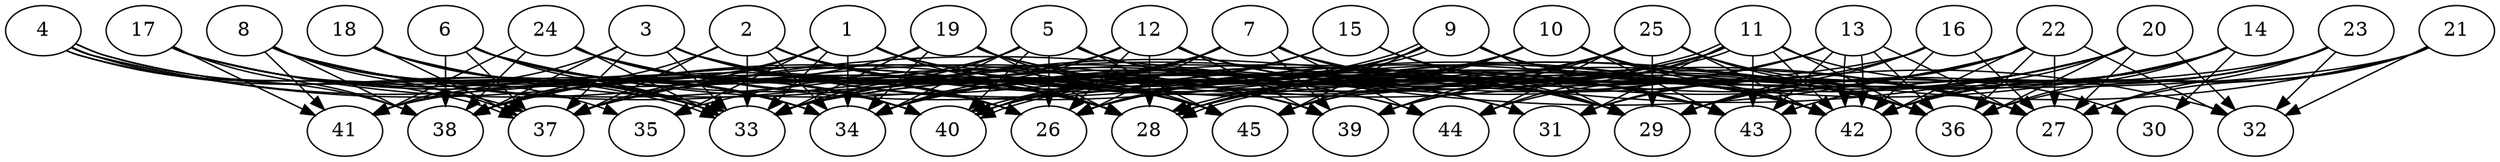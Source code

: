 // DAG automatically generated by daggen at Thu Oct  3 14:07:24 2019
// ./daggen --dot -n 45 --ccr 0.4 --fat 0.9 --regular 0.7 --density 0.7 --mindata 5242880 --maxdata 52428800 
digraph G {
  1 [size="71470080", alpha="0.14", expect_size="28588032"] 
  1 -> 28 [size ="28588032"]
  1 -> 29 [size ="28588032"]
  1 -> 33 [size ="28588032"]
  1 -> 34 [size ="28588032"]
  1 -> 35 [size ="28588032"]
  1 -> 36 [size ="28588032"]
  1 -> 37 [size ="28588032"]
  1 -> 38 [size ="28588032"]
  1 -> 42 [size ="28588032"]
  1 -> 43 [size ="28588032"]
  2 [size="81518080", alpha="0.14", expect_size="32607232"] 
  2 -> 28 [size ="32607232"]
  2 -> 29 [size ="32607232"]
  2 -> 33 [size ="32607232"]
  2 -> 34 [size ="32607232"]
  2 -> 37 [size ="32607232"]
  2 -> 38 [size ="32607232"]
  2 -> 39 [size ="32607232"]
  2 -> 43 [size ="32607232"]
  2 -> 45 [size ="32607232"]
  3 [size="99363840", alpha="0.15", expect_size="39745536"] 
  3 -> 26 [size ="39745536"]
  3 -> 28 [size ="39745536"]
  3 -> 33 [size ="39745536"]
  3 -> 36 [size ="39745536"]
  3 -> 37 [size ="39745536"]
  3 -> 38 [size ="39745536"]
  3 -> 39 [size ="39745536"]
  3 -> 41 [size ="39745536"]
  3 -> 42 [size ="39745536"]
  3 -> 45 [size ="39745536"]
  4 [size="97231360", alpha="0.01", expect_size="38892544"] 
  4 -> 28 [size ="38892544"]
  4 -> 33 [size ="38892544"]
  4 -> 33 [size ="38892544"]
  4 -> 37 [size ="38892544"]
  4 -> 37 [size ="38892544"]
  4 -> 38 [size ="38892544"]
  4 -> 45 [size ="38892544"]
  5 [size="101580800", alpha="0.11", expect_size="40632320"] 
  5 -> 26 [size ="40632320"]
  5 -> 27 [size ="40632320"]
  5 -> 33 [size ="40632320"]
  5 -> 34 [size ="40632320"]
  5 -> 37 [size ="40632320"]
  5 -> 40 [size ="40632320"]
  5 -> 42 [size ="40632320"]
  5 -> 43 [size ="40632320"]
  5 -> 45 [size ="40632320"]
  6 [size="36410880", alpha="0.03", expect_size="14564352"] 
  6 -> 28 [size ="14564352"]
  6 -> 29 [size ="14564352"]
  6 -> 33 [size ="14564352"]
  6 -> 34 [size ="14564352"]
  6 -> 37 [size ="14564352"]
  6 -> 38 [size ="14564352"]
  6 -> 40 [size ="14564352"]
  6 -> 44 [size ="14564352"]
  7 [size="77678080", alpha="0.02", expect_size="31071232"] 
  7 -> 26 [size ="31071232"]
  7 -> 29 [size ="31071232"]
  7 -> 32 [size ="31071232"]
  7 -> 34 [size ="31071232"]
  7 -> 37 [size ="31071232"]
  7 -> 39 [size ="31071232"]
  7 -> 40 [size ="31071232"]
  7 -> 44 [size ="31071232"]
  8 [size="109429760", alpha="0.20", expect_size="43771904"] 
  8 -> 26 [size ="43771904"]
  8 -> 31 [size ="43771904"]
  8 -> 33 [size ="43771904"]
  8 -> 34 [size ="43771904"]
  8 -> 35 [size ="43771904"]
  8 -> 37 [size ="43771904"]
  8 -> 38 [size ="43771904"]
  8 -> 40 [size ="43771904"]
  8 -> 41 [size ="43771904"]
  8 -> 44 [size ="43771904"]
  9 [size="117757440", alpha="0.12", expect_size="47102976"] 
  9 -> 26 [size ="47102976"]
  9 -> 27 [size ="47102976"]
  9 -> 29 [size ="47102976"]
  9 -> 33 [size ="47102976"]
  9 -> 34 [size ="47102976"]
  9 -> 36 [size ="47102976"]
  9 -> 40 [size ="47102976"]
  9 -> 40 [size ="47102976"]
  9 -> 42 [size ="47102976"]
  9 -> 45 [size ="47102976"]
  10 [size="20769280", alpha="0.17", expect_size="8307712"] 
  10 -> 27 [size ="8307712"]
  10 -> 28 [size ="8307712"]
  10 -> 34 [size ="8307712"]
  10 -> 36 [size ="8307712"]
  10 -> 38 [size ="8307712"]
  10 -> 40 [size ="8307712"]
  10 -> 42 [size ="8307712"]
  10 -> 43 [size ="8307712"]
  10 -> 45 [size ="8307712"]
  11 [size="130693120", alpha="0.14", expect_size="52277248"] 
  11 -> 28 [size ="52277248"]
  11 -> 28 [size ="52277248"]
  11 -> 30 [size ="52277248"]
  11 -> 31 [size ="52277248"]
  11 -> 34 [size ="52277248"]
  11 -> 36 [size ="52277248"]
  11 -> 37 [size ="52277248"]
  11 -> 42 [size ="52277248"]
  11 -> 43 [size ="52277248"]
  11 -> 44 [size ="52277248"]
  12 [size="95549440", alpha="0.16", expect_size="38219776"] 
  12 -> 26 [size ="38219776"]
  12 -> 28 [size ="38219776"]
  12 -> 34 [size ="38219776"]
  12 -> 36 [size ="38219776"]
  12 -> 37 [size ="38219776"]
  12 -> 38 [size ="38219776"]
  12 -> 39 [size ="38219776"]
  12 -> 42 [size ="38219776"]
  12 -> 43 [size ="38219776"]
  13 [size="62346240", alpha="0.20", expect_size="24938496"] 
  13 -> 27 [size ="24938496"]
  13 -> 28 [size ="24938496"]
  13 -> 33 [size ="24938496"]
  13 -> 34 [size ="24938496"]
  13 -> 36 [size ="24938496"]
  13 -> 39 [size ="24938496"]
  13 -> 42 [size ="24938496"]
  13 -> 42 [size ="24938496"]
  13 -> 43 [size ="24938496"]
  13 -> 45 [size ="24938496"]
  14 [size="33804800", alpha="0.05", expect_size="13521920"] 
  14 -> 26 [size ="13521920"]
  14 -> 29 [size ="13521920"]
  14 -> 30 [size ="13521920"]
  14 -> 36 [size ="13521920"]
  14 -> 39 [size ="13521920"]
  14 -> 42 [size ="13521920"]
  14 -> 43 [size ="13521920"]
  15 [size="38727680", alpha="0.05", expect_size="15491072"] 
  15 -> 29 [size ="15491072"]
  15 -> 33 [size ="15491072"]
  15 -> 40 [size ="15491072"]
  15 -> 43 [size ="15491072"]
  16 [size="102914560", alpha="0.12", expect_size="41165824"] 
  16 -> 27 [size ="41165824"]
  16 -> 29 [size ="41165824"]
  16 -> 31 [size ="41165824"]
  16 -> 41 [size ="41165824"]
  16 -> 42 [size ="41165824"]
  17 [size="121989120", alpha="0.04", expect_size="48795648"] 
  17 -> 26 [size ="48795648"]
  17 -> 33 [size ="48795648"]
  17 -> 34 [size ="48795648"]
  17 -> 38 [size ="48795648"]
  17 -> 39 [size ="48795648"]
  17 -> 40 [size ="48795648"]
  17 -> 41 [size ="48795648"]
  18 [size="16010240", alpha="0.10", expect_size="6404096"] 
  18 -> 28 [size ="6404096"]
  18 -> 31 [size ="6404096"]
  18 -> 33 [size ="6404096"]
  18 -> 34 [size ="6404096"]
  18 -> 37 [size ="6404096"]
  19 [size="15887360", alpha="0.15", expect_size="6354944"] 
  19 -> 27 [size ="6354944"]
  19 -> 28 [size ="6354944"]
  19 -> 29 [size ="6354944"]
  19 -> 33 [size ="6354944"]
  19 -> 34 [size ="6354944"]
  19 -> 41 [size ="6354944"]
  19 -> 45 [size ="6354944"]
  20 [size="85841920", alpha="0.10", expect_size="34336768"] 
  20 -> 27 [size ="34336768"]
  20 -> 28 [size ="34336768"]
  20 -> 31 [size ="34336768"]
  20 -> 32 [size ="34336768"]
  20 -> 33 [size ="34336768"]
  20 -> 36 [size ="34336768"]
  20 -> 42 [size ="34336768"]
  20 -> 45 [size ="34336768"]
  21 [size="66268160", alpha="0.15", expect_size="26507264"] 
  21 -> 27 [size ="26507264"]
  21 -> 28 [size ="26507264"]
  21 -> 32 [size ="26507264"]
  21 -> 33 [size ="26507264"]
  21 -> 36 [size ="26507264"]
  21 -> 42 [size ="26507264"]
  22 [size="30197760", alpha="0.12", expect_size="12079104"] 
  22 -> 26 [size ="12079104"]
  22 -> 27 [size ="12079104"]
  22 -> 29 [size ="12079104"]
  22 -> 32 [size ="12079104"]
  22 -> 36 [size ="12079104"]
  22 -> 37 [size ="12079104"]
  22 -> 40 [size ="12079104"]
  22 -> 42 [size ="12079104"]
  22 -> 44 [size ="12079104"]
  23 [size="123522560", alpha="0.03", expect_size="49409024"] 
  23 -> 27 [size ="49409024"]
  23 -> 29 [size ="49409024"]
  23 -> 32 [size ="49409024"]
  23 -> 33 [size ="49409024"]
  23 -> 42 [size ="49409024"]
  23 -> 43 [size ="49409024"]
  24 [size="122746880", alpha="0.09", expect_size="49098752"] 
  24 -> 28 [size ="49098752"]
  24 -> 29 [size ="49098752"]
  24 -> 33 [size ="49098752"]
  24 -> 38 [size ="49098752"]
  24 -> 40 [size ="49098752"]
  24 -> 41 [size ="49098752"]
  24 -> 42 [size ="49098752"]
  25 [size="36966400", alpha="0.09", expect_size="14786560"] 
  25 -> 27 [size ="14786560"]
  25 -> 28 [size ="14786560"]
  25 -> 29 [size ="14786560"]
  25 -> 35 [size ="14786560"]
  25 -> 36 [size ="14786560"]
  25 -> 38 [size ="14786560"]
  25 -> 39 [size ="14786560"]
  25 -> 42 [size ="14786560"]
  25 -> 44 [size ="14786560"]
  26 [size="67473920", alpha="0.14", expect_size="26989568"] 
  27 [size="20106240", alpha="0.09", expect_size="8042496"] 
  28 [size="43320320", alpha="0.01", expect_size="17328128"] 
  29 [size="105090560", alpha="0.11", expect_size="42036224"] 
  30 [size="75714560", alpha="0.02", expect_size="30285824"] 
  31 [size="17958400", alpha="0.12", expect_size="7183360"] 
  32 [size="108154880", alpha="0.17", expect_size="43261952"] 
  33 [size="60817920", alpha="0.10", expect_size="24327168"] 
  34 [size="80174080", alpha="0.07", expect_size="32069632"] 
  35 [size="14415360", alpha="0.08", expect_size="5766144"] 
  36 [size="69982720", alpha="0.04", expect_size="27993088"] 
  37 [size="34250240", alpha="0.19", expect_size="13700096"] 
  38 [size="89758720", alpha="0.14", expect_size="35903488"] 
  39 [size="96898560", alpha="0.09", expect_size="38759424"] 
  40 [size="42355200", alpha="0.17", expect_size="16942080"] 
  41 [size="51760640", alpha="0.14", expect_size="20704256"] 
  42 [size="124736000", alpha="0.14", expect_size="49894400"] 
  43 [size="107791360", alpha="0.13", expect_size="43116544"] 
  44 [size="50170880", alpha="0.10", expect_size="20068352"] 
  45 [size="90534400", alpha="0.11", expect_size="36213760"] 
}

